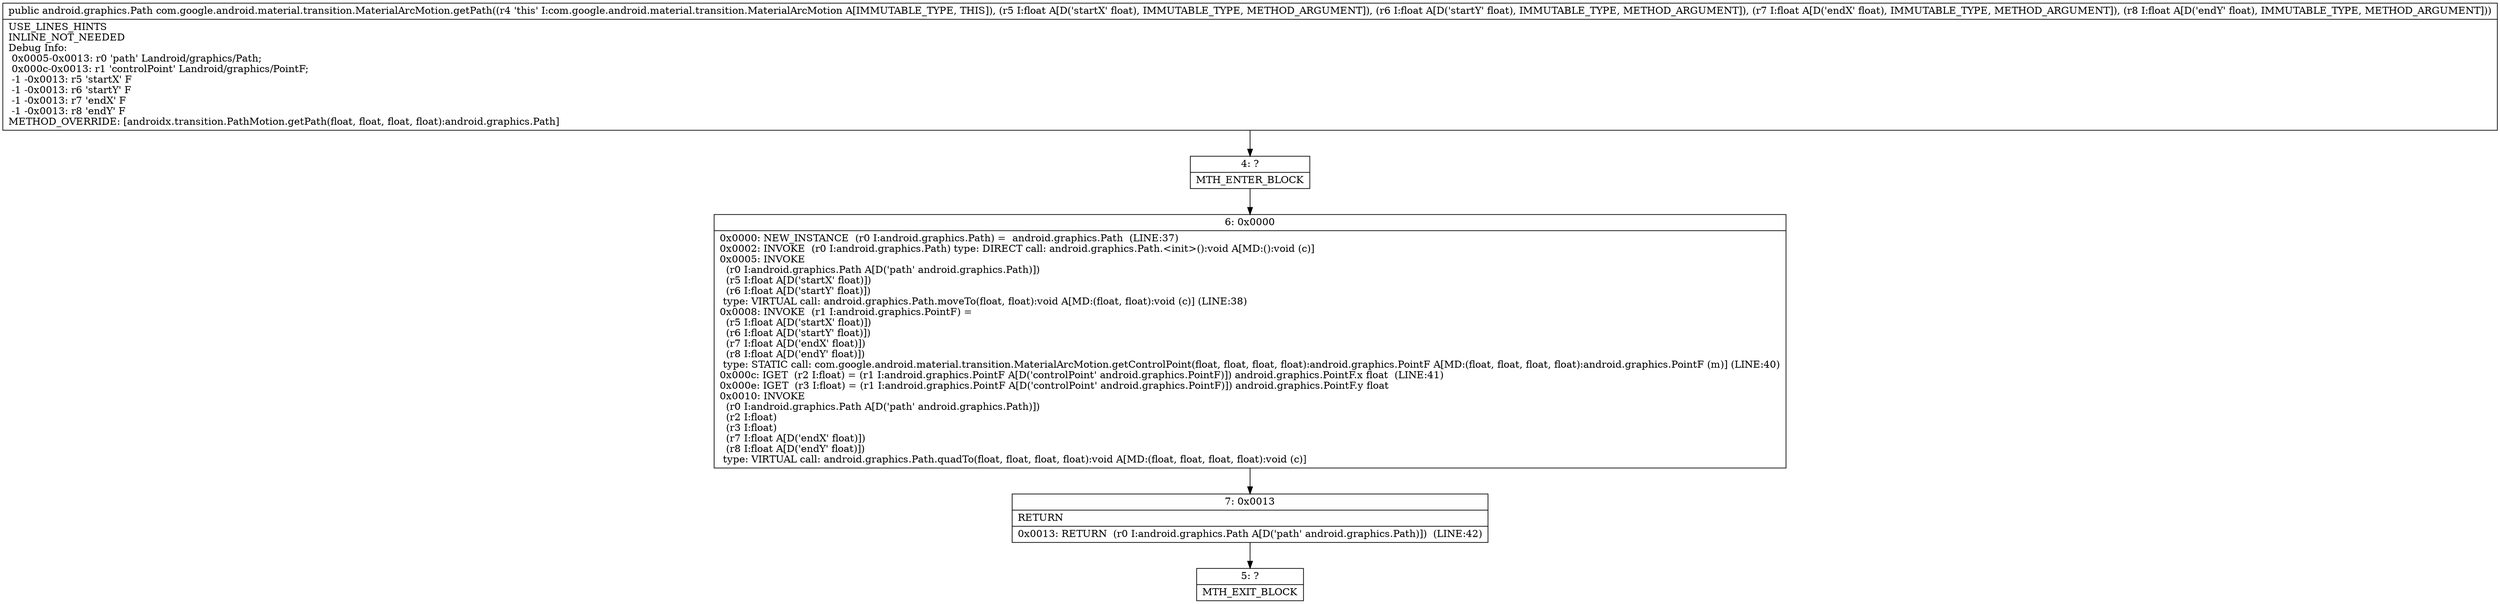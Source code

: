 digraph "CFG forcom.google.android.material.transition.MaterialArcMotion.getPath(FFFF)Landroid\/graphics\/Path;" {
Node_4 [shape=record,label="{4\:\ ?|MTH_ENTER_BLOCK\l}"];
Node_6 [shape=record,label="{6\:\ 0x0000|0x0000: NEW_INSTANCE  (r0 I:android.graphics.Path) =  android.graphics.Path  (LINE:37)\l0x0002: INVOKE  (r0 I:android.graphics.Path) type: DIRECT call: android.graphics.Path.\<init\>():void A[MD:():void (c)]\l0x0005: INVOKE  \l  (r0 I:android.graphics.Path A[D('path' android.graphics.Path)])\l  (r5 I:float A[D('startX' float)])\l  (r6 I:float A[D('startY' float)])\l type: VIRTUAL call: android.graphics.Path.moveTo(float, float):void A[MD:(float, float):void (c)] (LINE:38)\l0x0008: INVOKE  (r1 I:android.graphics.PointF) = \l  (r5 I:float A[D('startX' float)])\l  (r6 I:float A[D('startY' float)])\l  (r7 I:float A[D('endX' float)])\l  (r8 I:float A[D('endY' float)])\l type: STATIC call: com.google.android.material.transition.MaterialArcMotion.getControlPoint(float, float, float, float):android.graphics.PointF A[MD:(float, float, float, float):android.graphics.PointF (m)] (LINE:40)\l0x000c: IGET  (r2 I:float) = (r1 I:android.graphics.PointF A[D('controlPoint' android.graphics.PointF)]) android.graphics.PointF.x float  (LINE:41)\l0x000e: IGET  (r3 I:float) = (r1 I:android.graphics.PointF A[D('controlPoint' android.graphics.PointF)]) android.graphics.PointF.y float \l0x0010: INVOKE  \l  (r0 I:android.graphics.Path A[D('path' android.graphics.Path)])\l  (r2 I:float)\l  (r3 I:float)\l  (r7 I:float A[D('endX' float)])\l  (r8 I:float A[D('endY' float)])\l type: VIRTUAL call: android.graphics.Path.quadTo(float, float, float, float):void A[MD:(float, float, float, float):void (c)]\l}"];
Node_7 [shape=record,label="{7\:\ 0x0013|RETURN\l|0x0013: RETURN  (r0 I:android.graphics.Path A[D('path' android.graphics.Path)])  (LINE:42)\l}"];
Node_5 [shape=record,label="{5\:\ ?|MTH_EXIT_BLOCK\l}"];
MethodNode[shape=record,label="{public android.graphics.Path com.google.android.material.transition.MaterialArcMotion.getPath((r4 'this' I:com.google.android.material.transition.MaterialArcMotion A[IMMUTABLE_TYPE, THIS]), (r5 I:float A[D('startX' float), IMMUTABLE_TYPE, METHOD_ARGUMENT]), (r6 I:float A[D('startY' float), IMMUTABLE_TYPE, METHOD_ARGUMENT]), (r7 I:float A[D('endX' float), IMMUTABLE_TYPE, METHOD_ARGUMENT]), (r8 I:float A[D('endY' float), IMMUTABLE_TYPE, METHOD_ARGUMENT]))  | USE_LINES_HINTS\lINLINE_NOT_NEEDED\lDebug Info:\l  0x0005\-0x0013: r0 'path' Landroid\/graphics\/Path;\l  0x000c\-0x0013: r1 'controlPoint' Landroid\/graphics\/PointF;\l  \-1 \-0x0013: r5 'startX' F\l  \-1 \-0x0013: r6 'startY' F\l  \-1 \-0x0013: r7 'endX' F\l  \-1 \-0x0013: r8 'endY' F\lMETHOD_OVERRIDE: [androidx.transition.PathMotion.getPath(float, float, float, float):android.graphics.Path]\l}"];
MethodNode -> Node_4;Node_4 -> Node_6;
Node_6 -> Node_7;
Node_7 -> Node_5;
}

